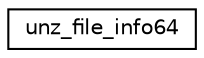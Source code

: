 digraph "Graphical Class Hierarchy"
{
  edge [fontname="Helvetica",fontsize="10",labelfontname="Helvetica",labelfontsize="10"];
  node [fontname="Helvetica",fontsize="10",shape=record];
  rankdir="LR";
  Node1 [label="unz_file_info64",height=0.2,width=0.4,color="black", fillcolor="white", style="filled",URL="$unzip_8h.html#structunz__file__info64"];
}

